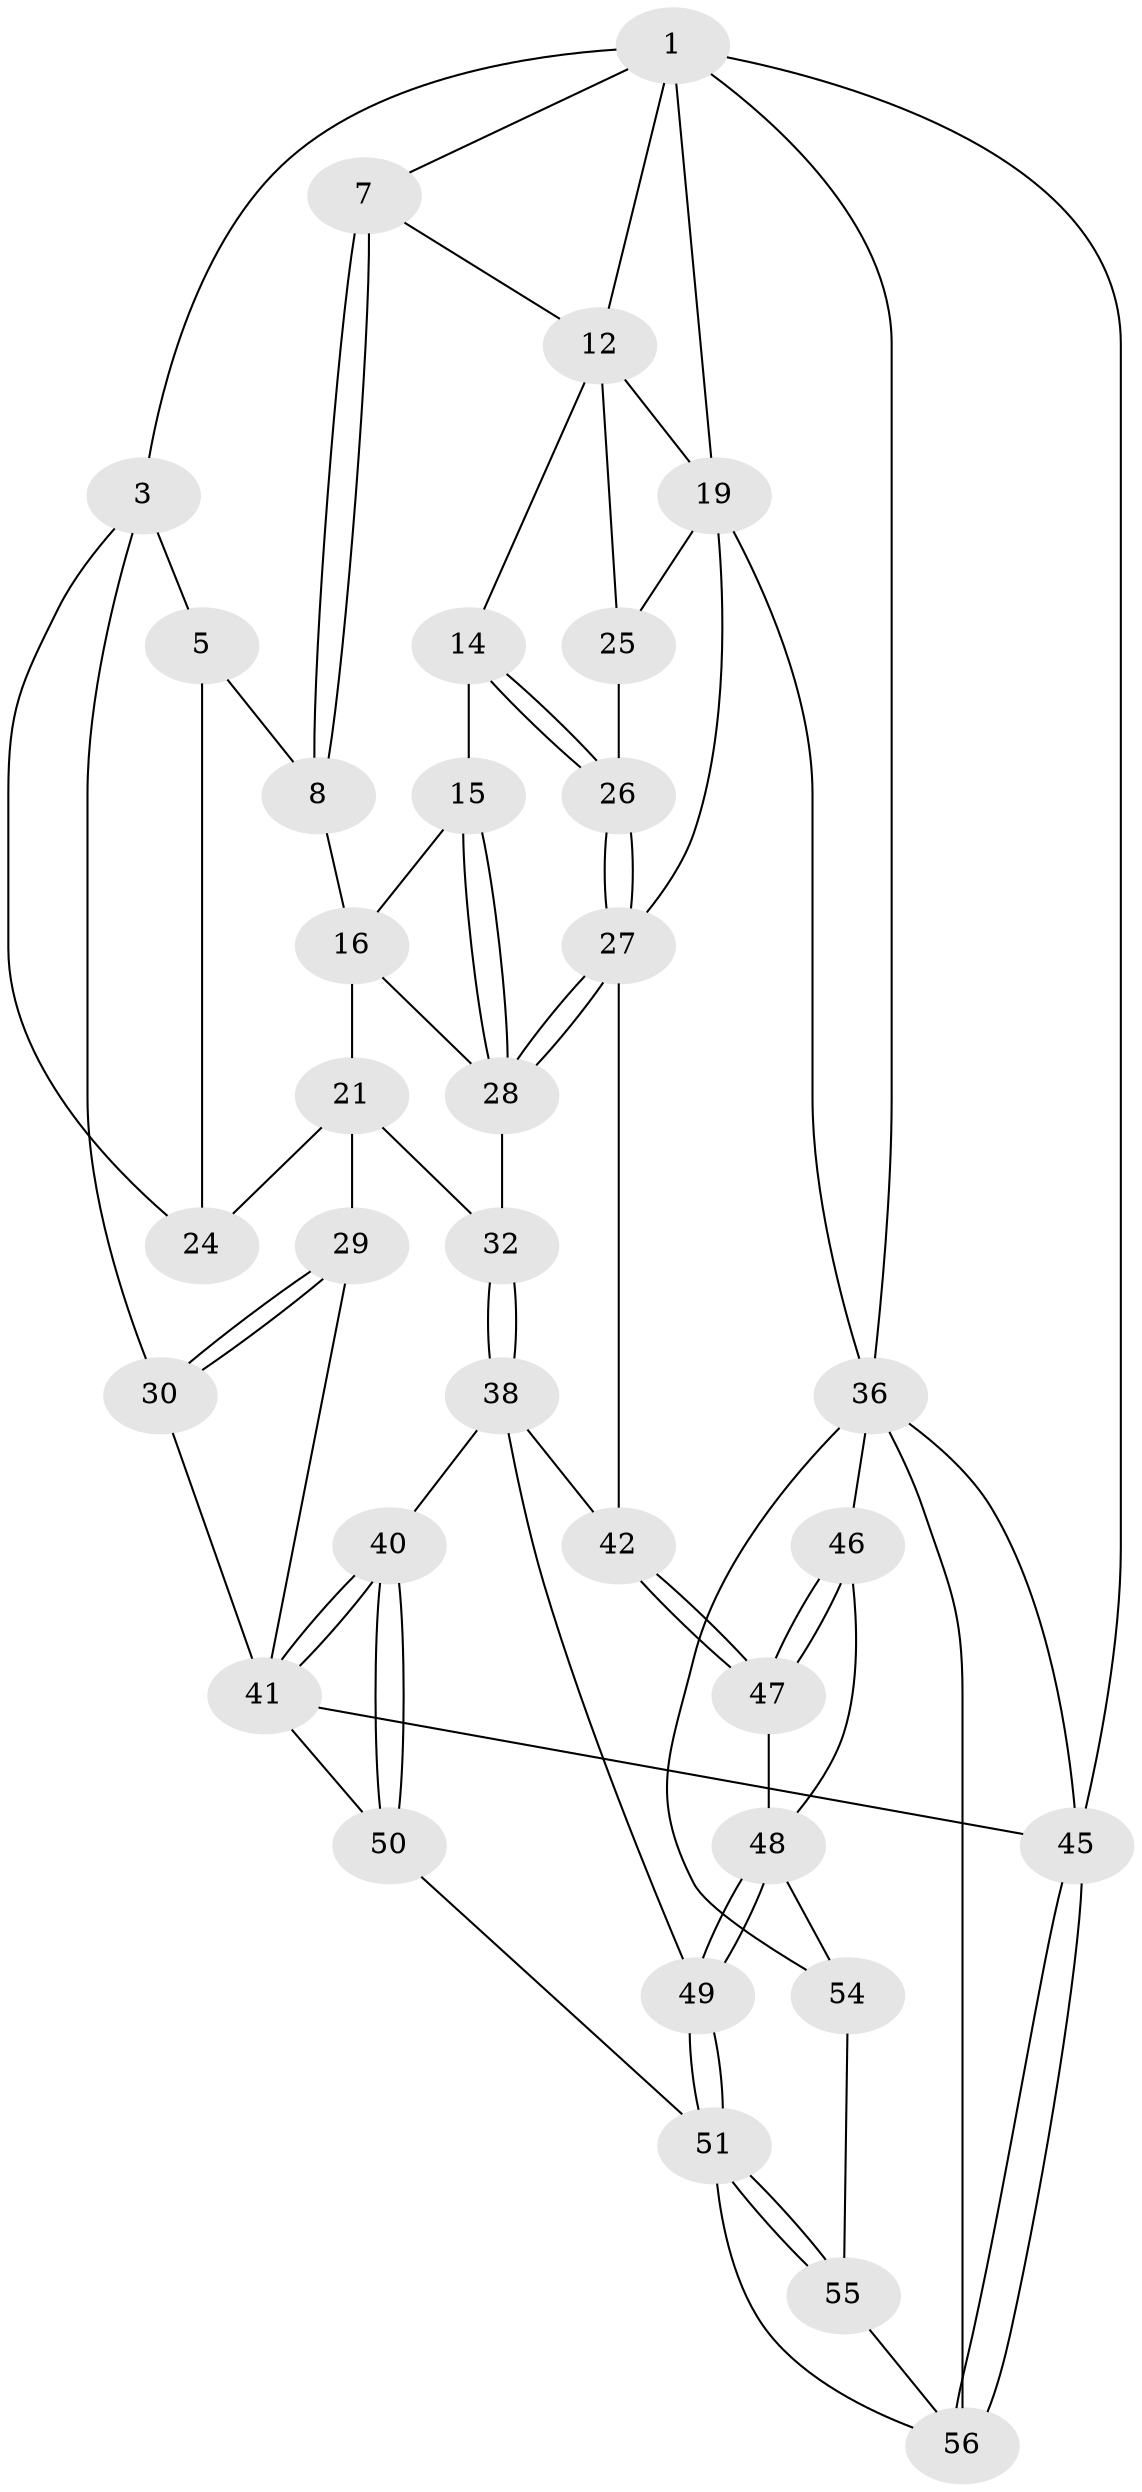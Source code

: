 // original degree distribution, {3: 0.034482758620689655, 6: 0.20689655172413793, 5: 0.5172413793103449, 4: 0.2413793103448276}
// Generated by graph-tools (version 1.1) at 2025/21/03/04/25 18:21:23]
// undirected, 34 vertices, 77 edges
graph export_dot {
graph [start="1"]
  node [color=gray90,style=filled];
  1 [pos="+0.3536520048148203+0",super="+2+6"];
  3 [pos="+0+0.198630708993171",super="+4"];
  5 [pos="+0.29886099021575324+0.0027889399878049986",super="+9"];
  7 [pos="+0.5335404161708331+0.0028780742452920853"];
  8 [pos="+0.47492605981065006+0.13727467175626623"];
  12 [pos="+0.667778412735578+0.12416924719393764",super="+13"];
  14 [pos="+0.706455660361644+0.21773118450442577"];
  15 [pos="+0.6806471139998148+0.2410341913897143"];
  16 [pos="+0.6133362988239389+0.28626495991217077",super="+17"];
  19 [pos="+1+0",super="+33"];
  21 [pos="+0.43927357100192865+0.3127923147822927",super="+22"];
  24 [pos="+0.27955511038328384+0.24377842346841877"];
  25 [pos="+0.8565778381915478+0.31196323025123074"];
  26 [pos="+0.8501341186264456+0.3156090073676272"];
  27 [pos="+0.8143916455169934+0.44653824749368304",super="+35"];
  28 [pos="+0.7797701801618764+0.421826227969627",super="+31"];
  29 [pos="+0.305498505833599+0.40421161921467524"];
  30 [pos="+0+0.4353087547137555"];
  32 [pos="+0.5364246128255372+0.5078001716543631"];
  36 [pos="+1+1",super="+57+37"];
  38 [pos="+0.541073706813984+0.5284566117772272",super="+39"];
  40 [pos="+0.36900056049294006+0.6789532269772411"];
  41 [pos="+0.27380454051743763+0.5283082731201346",super="+43"];
  42 [pos="+0.7735753338108409+0.5292982795640091"];
  45 [pos="+0+1"];
  46 [pos="+0.9444140451116739+0.803497390715356"];
  47 [pos="+0.7449673642349168+0.6944189505934186"];
  48 [pos="+0.5916246081491042+0.7667605943932868",super="+53"];
  49 [pos="+0.5122999584858149+0.7530759668921903"];
  50 [pos="+0.1878667458758064+0.7633266873361592"];
  51 [pos="+0.4698399174590105+0.952943998240829",super="+52"];
  54 [pos="+0.7039787726127086+0.8925371708462548"];
  55 [pos="+0.4757200173963817+1"];
  56 [pos="+0.22155823806749034+1",super="+58"];
  1 -- 3;
  1 -- 45;
  1 -- 19;
  1 -- 36;
  1 -- 7;
  1 -- 12;
  3 -- 30;
  3 -- 24;
  3 -- 5;
  5 -- 8;
  5 -- 24;
  7 -- 8;
  7 -- 8;
  7 -- 12;
  8 -- 16;
  12 -- 25;
  12 -- 19;
  12 -- 14;
  14 -- 15;
  14 -- 26;
  14 -- 26;
  15 -- 16;
  15 -- 28;
  15 -- 28;
  16 -- 28;
  16 -- 21 [weight=2];
  19 -- 25;
  19 -- 27;
  19 -- 36;
  21 -- 32;
  21 -- 24;
  21 -- 29;
  25 -- 26;
  26 -- 27;
  26 -- 27;
  27 -- 28;
  27 -- 28;
  27 -- 42;
  28 -- 32;
  29 -- 30;
  29 -- 30;
  29 -- 41;
  30 -- 41;
  32 -- 38;
  32 -- 38;
  36 -- 45;
  36 -- 54;
  36 -- 56;
  36 -- 46;
  38 -- 42;
  38 -- 40;
  38 -- 49;
  40 -- 41;
  40 -- 41;
  40 -- 50;
  40 -- 50;
  41 -- 50;
  41 -- 45;
  42 -- 47;
  42 -- 47;
  45 -- 56;
  45 -- 56;
  46 -- 47;
  46 -- 47;
  46 -- 48;
  47 -- 48;
  48 -- 49;
  48 -- 49;
  48 -- 54;
  49 -- 51;
  49 -- 51;
  50 -- 51;
  51 -- 55;
  51 -- 55;
  51 -- 56;
  54 -- 55;
  55 -- 56;
}
